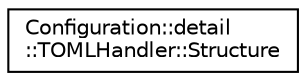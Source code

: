 digraph "Graphical Class Hierarchy"
{
  edge [fontname="Helvetica",fontsize="10",labelfontname="Helvetica",labelfontsize="10"];
  node [fontname="Helvetica",fontsize="10",shape=record];
  rankdir="LR";
  Node0 [label="Configuration::detail\l::TOMLHandler::Structure",height=0.2,width=0.4,color="black", fillcolor="white", style="filled",URL="$structConfiguration_1_1detail_1_1TOMLHandler_1_1Structure.html",tooltip="Stores information of the TOML expression that is being processed. "];
}
